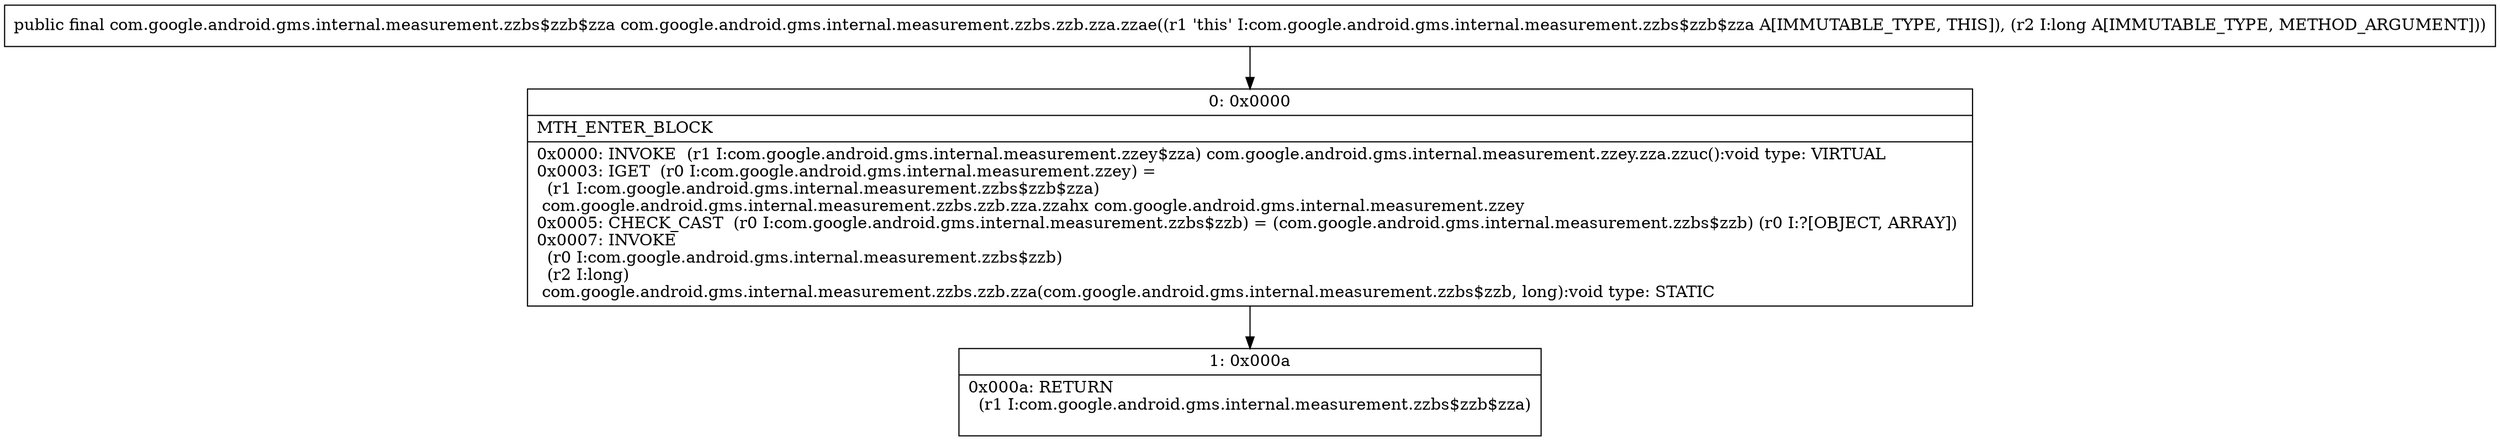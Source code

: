 digraph "CFG forcom.google.android.gms.internal.measurement.zzbs.zzb.zza.zzae(J)Lcom\/google\/android\/gms\/internal\/measurement\/zzbs$zzb$zza;" {
Node_0 [shape=record,label="{0\:\ 0x0000|MTH_ENTER_BLOCK\l|0x0000: INVOKE  (r1 I:com.google.android.gms.internal.measurement.zzey$zza) com.google.android.gms.internal.measurement.zzey.zza.zzuc():void type: VIRTUAL \l0x0003: IGET  (r0 I:com.google.android.gms.internal.measurement.zzey) = \l  (r1 I:com.google.android.gms.internal.measurement.zzbs$zzb$zza)\l com.google.android.gms.internal.measurement.zzbs.zzb.zza.zzahx com.google.android.gms.internal.measurement.zzey \l0x0005: CHECK_CAST  (r0 I:com.google.android.gms.internal.measurement.zzbs$zzb) = (com.google.android.gms.internal.measurement.zzbs$zzb) (r0 I:?[OBJECT, ARRAY]) \l0x0007: INVOKE  \l  (r0 I:com.google.android.gms.internal.measurement.zzbs$zzb)\l  (r2 I:long)\l com.google.android.gms.internal.measurement.zzbs.zzb.zza(com.google.android.gms.internal.measurement.zzbs$zzb, long):void type: STATIC \l}"];
Node_1 [shape=record,label="{1\:\ 0x000a|0x000a: RETURN  \l  (r1 I:com.google.android.gms.internal.measurement.zzbs$zzb$zza)\l \l}"];
MethodNode[shape=record,label="{public final com.google.android.gms.internal.measurement.zzbs$zzb$zza com.google.android.gms.internal.measurement.zzbs.zzb.zza.zzae((r1 'this' I:com.google.android.gms.internal.measurement.zzbs$zzb$zza A[IMMUTABLE_TYPE, THIS]), (r2 I:long A[IMMUTABLE_TYPE, METHOD_ARGUMENT])) }"];
MethodNode -> Node_0;
Node_0 -> Node_1;
}

